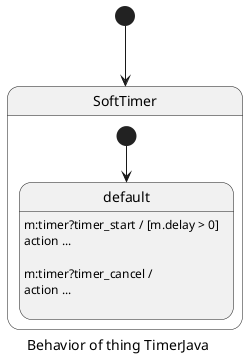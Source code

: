 @startuml
skinparam defaultTextAlignment left
caption Behavior of thing TimerJava
[*] --> SoftTimer
state SoftTimer{
state default{
	default : m:timer?timer_start / [m.delay > 0]\naction ...\n
	default : m:timer?timer_cancel / \naction ...\n
}
[*] --> default
}
@enduml
